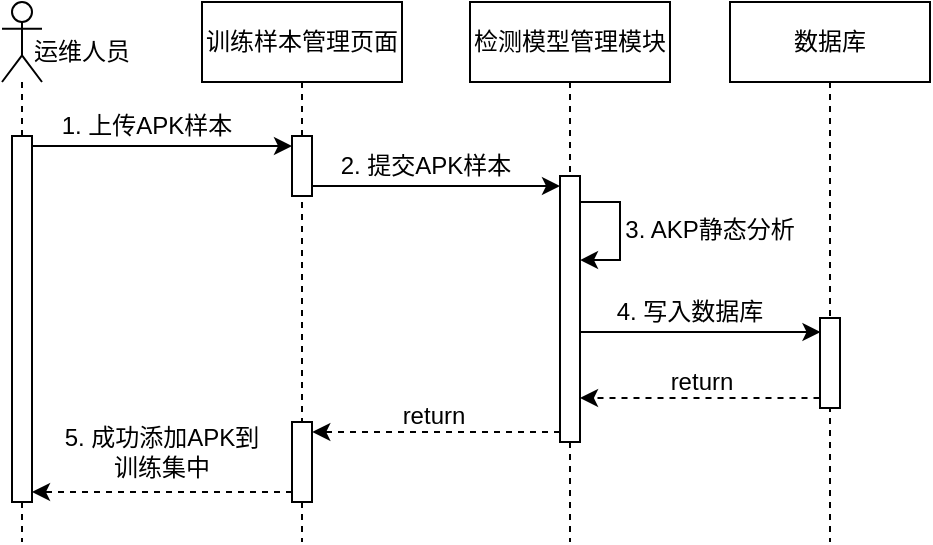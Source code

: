 <mxfile version="23.1.8" type="github">
  <diagram name="第 1 页" id="TVfGBOnglD5f5qXa52wq">
    <mxGraphModel dx="724" dy="396" grid="1" gridSize="10" guides="1" tooltips="1" connect="1" arrows="1" fold="1" page="1" pageScale="1" pageWidth="827" pageHeight="1169" math="0" shadow="0">
      <root>
        <mxCell id="0" />
        <mxCell id="1" parent="0" />
        <mxCell id="dXU8rXVmxxqrfWCyh8ZT-1" value="训练样本管理页面" style="shape=umlLifeline;perimeter=lifelinePerimeter;whiteSpace=wrap;html=1;container=1;dropTarget=0;collapsible=0;recursiveResize=0;outlineConnect=0;portConstraint=eastwest;newEdgeStyle={&quot;curved&quot;:0,&quot;rounded&quot;:0};" vertex="1" parent="1">
          <mxGeometry x="180" y="190" width="100" height="270" as="geometry" />
        </mxCell>
        <mxCell id="dXU8rXVmxxqrfWCyh8ZT-34" value="" style="html=1;points=[[0,0,0,0,5],[0,1,0,0,-5],[1,0,0,0,5],[1,1,0,0,-5]];perimeter=orthogonalPerimeter;outlineConnect=0;targetShapes=umlLifeline;portConstraint=eastwest;newEdgeStyle={&quot;curved&quot;:0,&quot;rounded&quot;:0};" vertex="1" parent="dXU8rXVmxxqrfWCyh8ZT-1">
          <mxGeometry x="45" y="67" width="10" height="30" as="geometry" />
        </mxCell>
        <mxCell id="dXU8rXVmxxqrfWCyh8ZT-54" value="" style="html=1;points=[[0,0,0,0,5],[0,1,0,0,-5],[1,0,0,0,5],[1,1,0,0,-5]];perimeter=orthogonalPerimeter;outlineConnect=0;targetShapes=umlLifeline;portConstraint=eastwest;newEdgeStyle={&quot;curved&quot;:0,&quot;rounded&quot;:0};" vertex="1" parent="dXU8rXVmxxqrfWCyh8ZT-1">
          <mxGeometry x="45" y="210" width="10" height="40" as="geometry" />
        </mxCell>
        <mxCell id="dXU8rXVmxxqrfWCyh8ZT-3" value="" style="shape=umlLifeline;perimeter=lifelinePerimeter;whiteSpace=wrap;html=1;container=1;dropTarget=0;collapsible=0;recursiveResize=0;outlineConnect=0;portConstraint=eastwest;newEdgeStyle={&quot;curved&quot;:0,&quot;rounded&quot;:0};participant=umlActor;" vertex="1" parent="1">
          <mxGeometry x="80" y="190" width="20" height="270" as="geometry" />
        </mxCell>
        <mxCell id="dXU8rXVmxxqrfWCyh8ZT-33" value="" style="html=1;points=[[0,0,0,0,5],[0,1,0,0,-5],[1,0,0,0,5],[1,1,0,0,-5]];perimeter=orthogonalPerimeter;outlineConnect=0;targetShapes=umlLifeline;portConstraint=eastwest;newEdgeStyle={&quot;curved&quot;:0,&quot;rounded&quot;:0};" vertex="1" parent="dXU8rXVmxxqrfWCyh8ZT-3">
          <mxGeometry x="5" y="67" width="10" height="183" as="geometry" />
        </mxCell>
        <mxCell id="dXU8rXVmxxqrfWCyh8ZT-5" value="检测模型管理模块" style="shape=umlLifeline;perimeter=lifelinePerimeter;whiteSpace=wrap;html=1;container=1;dropTarget=0;collapsible=0;recursiveResize=0;outlineConnect=0;portConstraint=eastwest;newEdgeStyle={&quot;curved&quot;:0,&quot;rounded&quot;:0};" vertex="1" parent="1">
          <mxGeometry x="314" y="190" width="100" height="270" as="geometry" />
        </mxCell>
        <mxCell id="dXU8rXVmxxqrfWCyh8ZT-37" value="" style="html=1;points=[[0,0,0,0,5],[0,1,0,0,-5],[1,0,0,0,5],[1,1,0,0,-5]];perimeter=orthogonalPerimeter;outlineConnect=0;targetShapes=umlLifeline;portConstraint=eastwest;newEdgeStyle={&quot;curved&quot;:0,&quot;rounded&quot;:0};" vertex="1" parent="dXU8rXVmxxqrfWCyh8ZT-5">
          <mxGeometry x="45" y="87" width="10" height="133" as="geometry" />
        </mxCell>
        <mxCell id="dXU8rXVmxxqrfWCyh8ZT-7" value="数据库" style="shape=umlLifeline;perimeter=lifelinePerimeter;whiteSpace=wrap;html=1;container=1;dropTarget=0;collapsible=0;recursiveResize=0;outlineConnect=0;portConstraint=eastwest;newEdgeStyle={&quot;curved&quot;:0,&quot;rounded&quot;:0};" vertex="1" parent="1">
          <mxGeometry x="444" y="190" width="100" height="270" as="geometry" />
        </mxCell>
        <mxCell id="dXU8rXVmxxqrfWCyh8ZT-40" value="" style="html=1;points=[[0,0,0,0,5],[0,1,0,0,-5],[1,0,0,0,5],[1,1,0,0,-5]];perimeter=orthogonalPerimeter;outlineConnect=0;targetShapes=umlLifeline;portConstraint=eastwest;newEdgeStyle={&quot;curved&quot;:0,&quot;rounded&quot;:0};" vertex="1" parent="dXU8rXVmxxqrfWCyh8ZT-7">
          <mxGeometry x="45" y="158" width="10" height="45" as="geometry" />
        </mxCell>
        <mxCell id="dXU8rXVmxxqrfWCyh8ZT-10" value="运维人员" style="text;html=1;align=center;verticalAlign=middle;whiteSpace=wrap;rounded=0;" vertex="1" parent="1">
          <mxGeometry x="90" y="200" width="60" height="30" as="geometry" />
        </mxCell>
        <mxCell id="dXU8rXVmxxqrfWCyh8ZT-35" style="edgeStyle=orthogonalEdgeStyle;rounded=0;orthogonalLoop=1;jettySize=auto;html=1;curved=0;exitX=1;exitY=0;exitDx=0;exitDy=5;exitPerimeter=0;entryX=0;entryY=0;entryDx=0;entryDy=5;entryPerimeter=0;" edge="1" parent="1" source="dXU8rXVmxxqrfWCyh8ZT-33" target="dXU8rXVmxxqrfWCyh8ZT-34">
          <mxGeometry relative="1" as="geometry" />
        </mxCell>
        <mxCell id="dXU8rXVmxxqrfWCyh8ZT-36" value="1. 上传APK样本" style="text;html=1;align=center;verticalAlign=middle;whiteSpace=wrap;rounded=0;" vertex="1" parent="1">
          <mxGeometry x="95" y="237" width="115" height="30" as="geometry" />
        </mxCell>
        <mxCell id="dXU8rXVmxxqrfWCyh8ZT-38" style="edgeStyle=orthogonalEdgeStyle;rounded=0;orthogonalLoop=1;jettySize=auto;html=1;curved=0;exitX=1;exitY=1;exitDx=0;exitDy=-5;exitPerimeter=0;entryX=0;entryY=0;entryDx=0;entryDy=5;entryPerimeter=0;" edge="1" parent="1" source="dXU8rXVmxxqrfWCyh8ZT-34" target="dXU8rXVmxxqrfWCyh8ZT-37">
          <mxGeometry relative="1" as="geometry" />
        </mxCell>
        <mxCell id="dXU8rXVmxxqrfWCyh8ZT-39" value="2. 提交APK样本" style="text;html=1;align=center;verticalAlign=middle;whiteSpace=wrap;rounded=0;" vertex="1" parent="1">
          <mxGeometry x="242" y="257" width="100" height="30" as="geometry" />
        </mxCell>
        <mxCell id="dXU8rXVmxxqrfWCyh8ZT-41" value="" style="endArrow=classic;html=1;rounded=0;" edge="1" parent="1">
          <mxGeometry width="50" height="50" relative="1" as="geometry">
            <mxPoint x="368.75" y="355" as="sourcePoint" />
            <mxPoint x="489.25" y="355" as="targetPoint" />
          </mxGeometry>
        </mxCell>
        <mxCell id="dXU8rXVmxxqrfWCyh8ZT-42" value="4. 写入数据库" style="text;html=1;align=center;verticalAlign=middle;whiteSpace=wrap;rounded=0;" vertex="1" parent="1">
          <mxGeometry x="383.75" y="330" width="80" height="30" as="geometry" />
        </mxCell>
        <mxCell id="dXU8rXVmxxqrfWCyh8ZT-48" value="" style="endArrow=classic;html=1;rounded=0;edgeStyle=orthogonalEdgeStyle;" edge="1" parent="1">
          <mxGeometry width="50" height="50" relative="1" as="geometry">
            <mxPoint x="369" y="290.01" as="sourcePoint" />
            <mxPoint x="369" y="319.01" as="targetPoint" />
            <Array as="points">
              <mxPoint x="389" y="290.01" />
              <mxPoint x="389" y="319.01" />
            </Array>
          </mxGeometry>
        </mxCell>
        <mxCell id="dXU8rXVmxxqrfWCyh8ZT-50" value="3. AKP静态分析" style="text;html=1;align=center;verticalAlign=middle;whiteSpace=wrap;rounded=0;" vertex="1" parent="1">
          <mxGeometry x="384" y="289" width="100" height="30" as="geometry" />
        </mxCell>
        <mxCell id="dXU8rXVmxxqrfWCyh8ZT-52" value="" style="endArrow=classic;html=1;rounded=0;dashed=1;" edge="1" parent="1" target="dXU8rXVmxxqrfWCyh8ZT-37">
          <mxGeometry width="50" height="50" relative="1" as="geometry">
            <mxPoint x="488.75" y="388" as="sourcePoint" />
            <mxPoint x="388.75" y="388" as="targetPoint" />
          </mxGeometry>
        </mxCell>
        <mxCell id="dXU8rXVmxxqrfWCyh8ZT-53" value="return" style="text;html=1;align=center;verticalAlign=middle;whiteSpace=wrap;rounded=0;" vertex="1" parent="1">
          <mxGeometry x="390" y="365" width="80" height="30" as="geometry" />
        </mxCell>
        <mxCell id="dXU8rXVmxxqrfWCyh8ZT-55" value="" style="endArrow=classic;html=1;rounded=0;dashed=1;exitX=0;exitY=1;exitDx=0;exitDy=-5;exitPerimeter=0;" edge="1" parent="1" source="dXU8rXVmxxqrfWCyh8ZT-37">
          <mxGeometry width="50" height="50" relative="1" as="geometry">
            <mxPoint x="354.88" y="405" as="sourcePoint" />
            <mxPoint x="235.13" y="405" as="targetPoint" />
          </mxGeometry>
        </mxCell>
        <mxCell id="dXU8rXVmxxqrfWCyh8ZT-56" value="return" style="text;html=1;align=center;verticalAlign=middle;whiteSpace=wrap;rounded=0;" vertex="1" parent="1">
          <mxGeometry x="256.13" y="382" width="80" height="30" as="geometry" />
        </mxCell>
        <mxCell id="dXU8rXVmxxqrfWCyh8ZT-57" style="edgeStyle=orthogonalEdgeStyle;rounded=0;orthogonalLoop=1;jettySize=auto;html=1;curved=0;exitX=0;exitY=1;exitDx=0;exitDy=-5;exitPerimeter=0;entryX=1;entryY=1;entryDx=0;entryDy=-5;entryPerimeter=0;dashed=1;" edge="1" parent="1" source="dXU8rXVmxxqrfWCyh8ZT-54" target="dXU8rXVmxxqrfWCyh8ZT-33">
          <mxGeometry relative="1" as="geometry" />
        </mxCell>
        <mxCell id="dXU8rXVmxxqrfWCyh8ZT-58" value="5. 成功添加APK到训练集中" style="text;html=1;align=center;verticalAlign=middle;whiteSpace=wrap;rounded=0;" vertex="1" parent="1">
          <mxGeometry x="110" y="400" width="100" height="30" as="geometry" />
        </mxCell>
      </root>
    </mxGraphModel>
  </diagram>
</mxfile>
